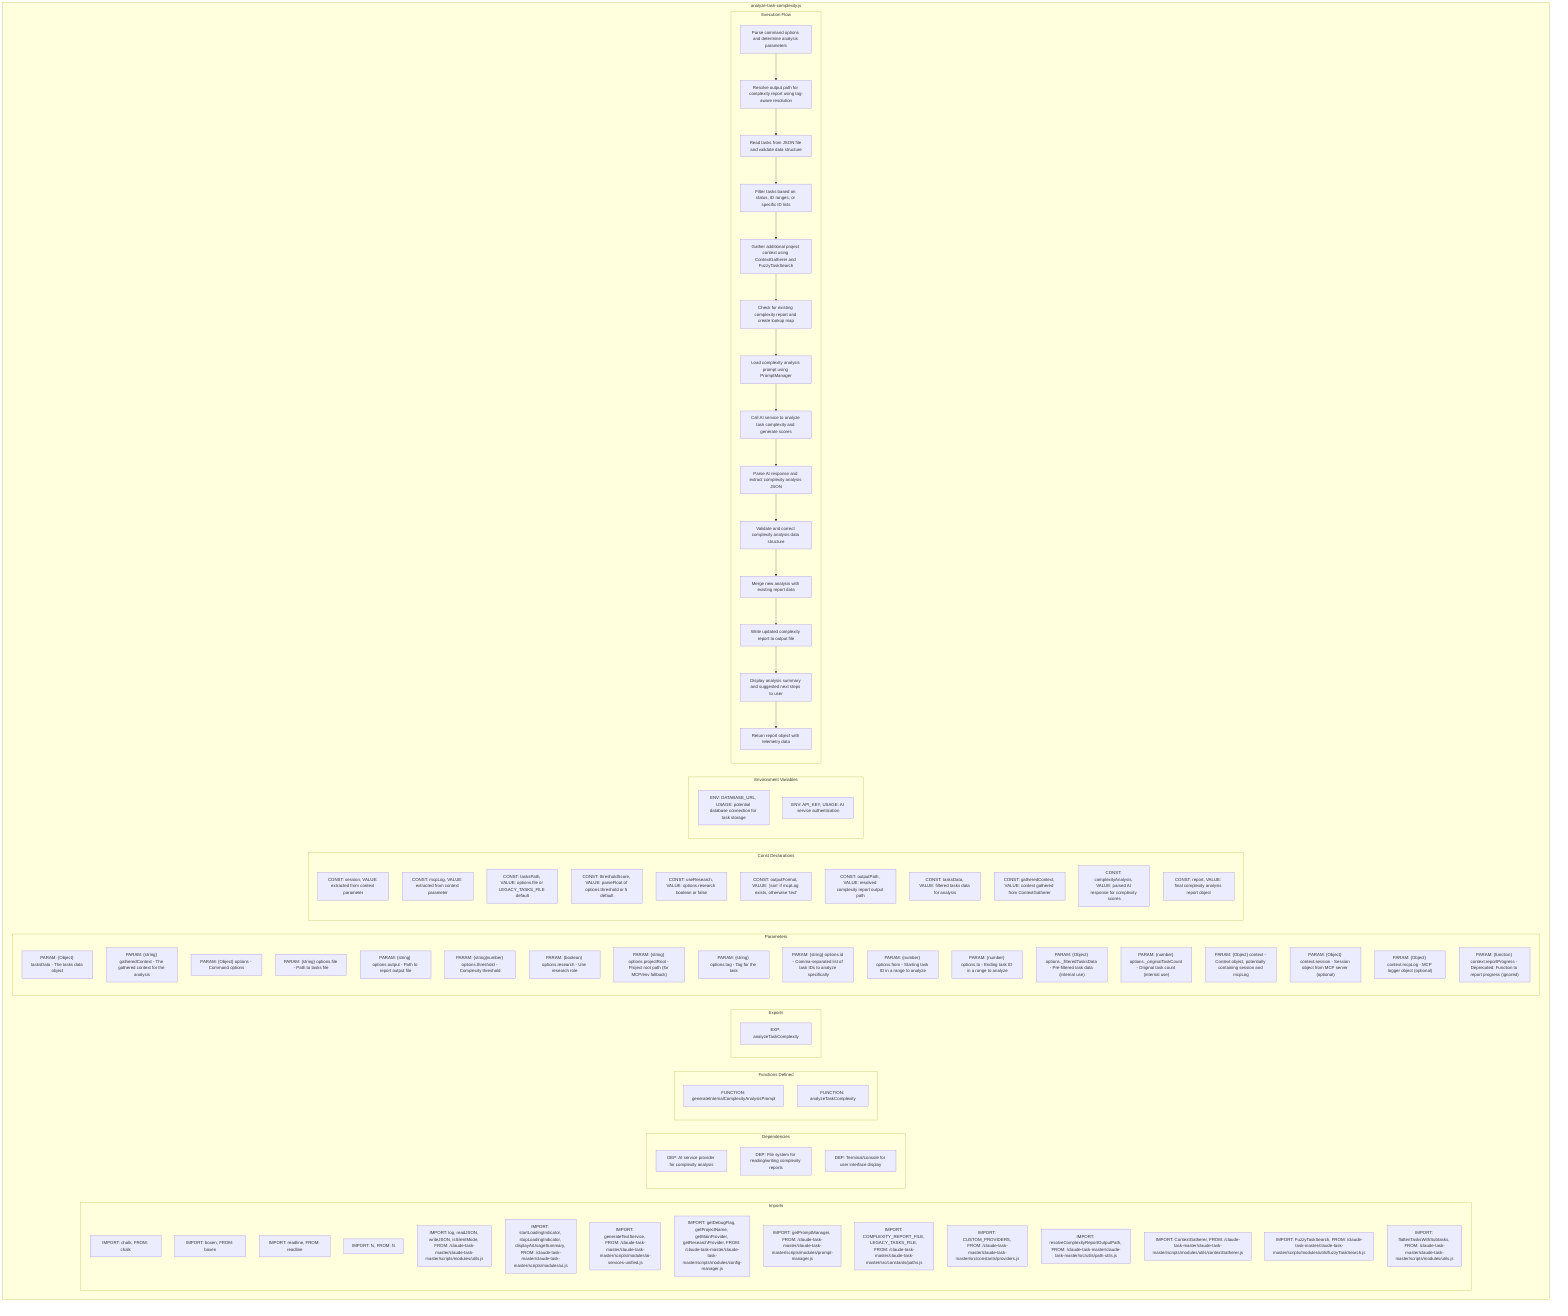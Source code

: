 flowchart TB
    subgraph Imports["Imports"]
        I1["IMPORT: chalk, FROM: chalk"]
        I2["IMPORT: boxen, FROM: boxen"]
        I3["IMPORT: readline, FROM: readline"]
        I4["IMPORT: fs, FROM: fs"]
        I5["IMPORT: log, readJSON, writeJSON, isSilentMode, FROM: /claude-task-master/claude-task-master/scripts/modules/utils.js"]
        I6["IMPORT: startLoadingIndicator, stopLoadingIndicator, displayAiUsageSummary, FROM: /claude-task-master/claude-task-master/scripts/modules/ui.js"]
        I7["IMPORT: generateTextService, FROM: /claude-task-master/claude-task-master/scripts/modules/ai-services-unified.js"]
        I8["IMPORT: getDebugFlag, getProjectName, getMainProvider, getResearchProvider, FROM: /claude-task-master/claude-task-master/scripts/modules/config-manager.js"]
        I9["IMPORT: getPromptManager, FROM: /claude-task-master/claude-task-master/scripts/modules/prompt-manager.js"]
        I10["IMPORT: COMPLEXITY_REPORT_FILE, LEGACY_TASKS_FILE, FROM: /claude-task-master/claude-task-master/src/constants/paths.js"]
        I11["IMPORT: CUSTOM_PROVIDERS, FROM: /claude-task-master/claude-task-master/src/constants/providers.js"]
        I12["IMPORT: resolveComplexityReportOutputPath, FROM: /claude-task-master/claude-task-master/src/utils/path-utils.js"]
        I13["IMPORT: ContextGatherer, FROM: /claude-task-master/claude-task-master/scripts/modules/utils/contextGatherer.js"]
        I14["IMPORT: FuzzyTaskSearch, FROM: /claude-task-master/claude-task-master/scripts/modules/utils/fuzzyTaskSearch.js"]
        I15["IMPORT: flattenTasksWithSubtasks, FROM: /claude-task-master/claude-task-master/scripts/modules/utils.js"]
    end
    
    subgraph Dependencies["Dependencies"]
        D1["DEP: AI service provider for complexity analysis"]
        D2["DEP: File system for reading/writing complexity reports"]
        D3["DEP: Terminal/console for user interface display"]
    end
    
    subgraph FunctionsDefined["Functions Defined"]
        FU1["FUNCTION: generateInternalComplexityAnalysisPrompt"]
        FU2["FUNCTION: analyzeTaskComplexity"]
    end
    
    subgraph Exports["Exports"]
        E1["EXP: analyzeTaskComplexity"]
    end
    
    subgraph Parameters["Parameters"]
        P1["PARAM: {Object} tasksData - The tasks data object"]
        P2["PARAM: {string} gatheredContext - The gathered context for the analysis"]
        P3["PARAM: {Object} options - Command options"]
        P4["PARAM: {string} options.file - Path to tasks file"]
        P5["PARAM: {string} options.output - Path to report output file"]
        P6["PARAM: {string|number} options.threshold - Complexity threshold"]
        P7["PARAM: {boolean} options.research - Use research role"]
        P8["PARAM: {string} options.projectRoot - Project root path (for MCP/env fallback)"]
        P9["PARAM: {string} options.tag - Tag for the task"]
        P10["PARAM: {string} options.id - Comma-separated list of task IDs to analyze specifically"]
        P11["PARAM: {number} options.from - Starting task ID in a range to analyze"]
        P12["PARAM: {number} options.to - Ending task ID in a range to analyze"]
        P13["PARAM: {Object} options._filteredTasksData - Pre-filtered task data (internal use)"]
        P14["PARAM: {number} options._originalTaskCount - Original task count (internal use)"]
        P15["PARAM: {Object} context - Context object, potentially containing session and mcpLog"]
        P16["PARAM: {Object} context.session - Session object from MCP server (optional)"]
        P17["PARAM: {Object} context.mcpLog - MCP logger object (optional)"]
        P18["PARAM: {function} context.reportProgress - Deprecated: Function to report progress (ignored)"]
    end
    
    subgraph Constants["Const Declarations"]
        C1["CONST: session, VALUE: extracted from context parameter"]
        C2["CONST: mcpLog, VALUE: extracted from context parameter"]
        C3["CONST: tasksPath, VALUE: options.file or LEGACY_TASKS_FILE default"]
        C4["CONST: thresholdScore, VALUE: parseFloat of options.threshold or 5 default"]
        C5["CONST: useResearch, VALUE: options.research boolean or false"]
        C6["CONST: outputFormat, VALUE: 'json' if mcpLog exists, otherwise 'text'"]
        C7["CONST: outputPath, VALUE: resolved complexity report output path"]
        C8["CONST: tasksData, VALUE: filtered tasks data for analysis"]
        C9["CONST: gatheredContext, VALUE: context gathered from ContextGatherer"]
        C10["CONST: complexityAnalysis, VALUE: parsed AI response for complexity scores"]
        C11["CONST: report, VALUE: final complexity analysis report object"]
    end
    
    subgraph EnvironmentVariables["Environment Variables"]
        ENV1["ENV: DATABASE_URL, USAGE: potential database connection for task storage"]
        ENV2["ENV: API_KEY, USAGE: AI service authentication"]
    end
    
    subgraph ExecutionFlow["Execution Flow"]
        FL1["Parse command options and determine analysis parameters"]
        FL2["Resolve output path for complexity report using tag-aware resolution"]
        FL3["Read tasks from JSON file and validate data structure"]
        FL4["Filter tasks based on status, ID ranges, or specific ID lists"]
        FL5["Gather additional project context using ContextGatherer and FuzzyTaskSearch"]
        FL6["Check for existing complexity report and create lookup map"]
        FL7["Load complexity analysis prompt using PromptManager"]
        FL8["Call AI service to analyze task complexity and generate scores"]
        FL9["Parse AI response and extract complexity analysis JSON"]
        FL10["Validate and correct complexity analysis data structure"]
        FL11["Merge new analysis with existing report data"]
        FL12["Write updated complexity report to output file"]
        FL13["Display analysis summary and suggested next steps to user"]
        FL14["Return report object with telemetry data"]
    end
    
    subgraph analyzeTaskComplexityJs["analyze-task-complexity.js"]
        Imports
        Dependencies
        FunctionsDefined
        Exports
        Parameters
        Constants
        EnvironmentVariables
        ExecutionFlow
    end
    
    FL1 --> FL2
    FL2 --> FL3
    FL3 --> FL4
    FL4 --> FL5
    FL5 --> FL6
    FL6 --> FL7
    FL7 --> FL8
    FL8 --> FL9
    FL9 --> FL10
    FL10 --> FL11
    FL11 --> FL12
    FL12 --> FL13
    FL13 --> FL14